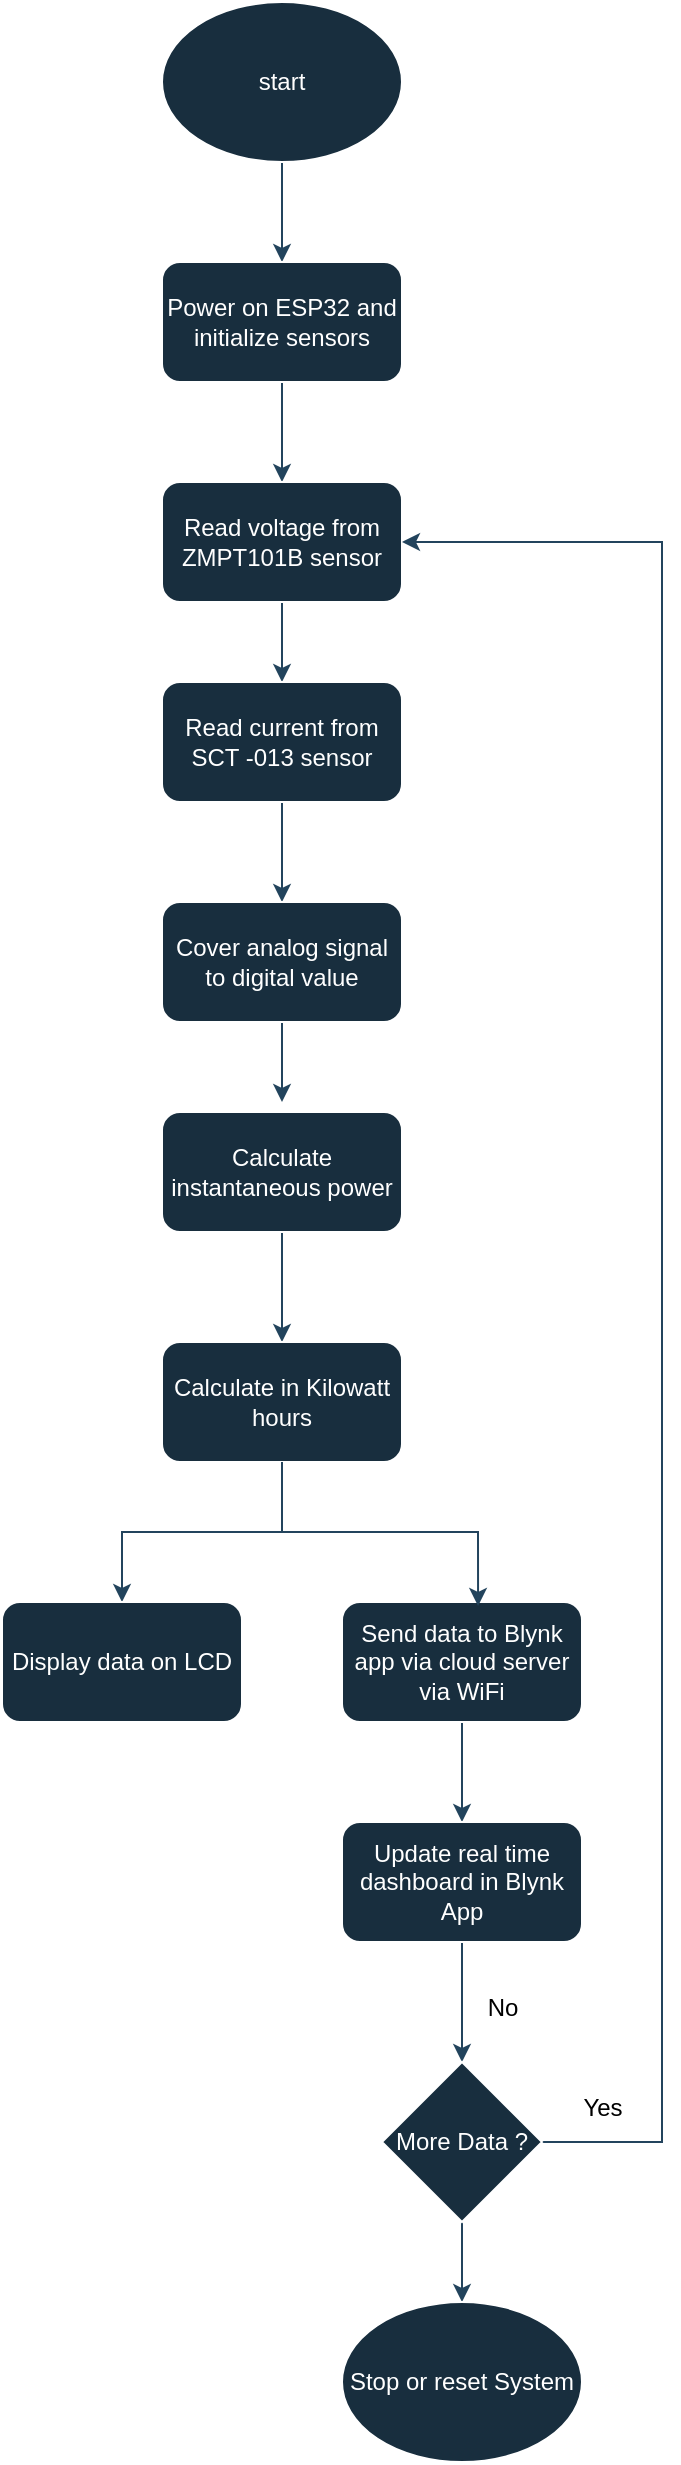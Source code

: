 <mxfile version="26.2.13">
  <diagram name="Page-1" id="aa4yKZgDvdDKpdzulhlQ">
    <mxGraphModel dx="739" dy="403" grid="1" gridSize="10" guides="1" tooltips="1" connect="1" arrows="1" fold="1" page="1" pageScale="1" pageWidth="827" pageHeight="1169" math="0" shadow="0">
      <root>
        <mxCell id="0" />
        <mxCell id="1" parent="0" />
        <mxCell id="FId6ezHOQFLvDzKGZxAF-4" style="edgeStyle=orthogonalEdgeStyle;rounded=0;orthogonalLoop=1;jettySize=auto;html=1;entryX=0.5;entryY=0;entryDx=0;entryDy=0;labelBackgroundColor=none;fontColor=default;strokeColor=#23445D;" edge="1" parent="1" source="FId6ezHOQFLvDzKGZxAF-1" target="FId6ezHOQFLvDzKGZxAF-2">
          <mxGeometry relative="1" as="geometry" />
        </mxCell>
        <mxCell id="FId6ezHOQFLvDzKGZxAF-1" value="start" style="ellipse;whiteSpace=wrap;html=1;labelBackgroundColor=none;fillColor=#182E3E;strokeColor=#FFFFFF;fontColor=#FFFFFF;" vertex="1" parent="1">
          <mxGeometry x="340" y="30" width="120" height="80" as="geometry" />
        </mxCell>
        <mxCell id="FId6ezHOQFLvDzKGZxAF-5" style="edgeStyle=orthogonalEdgeStyle;rounded=0;orthogonalLoop=1;jettySize=auto;html=1;entryX=0.5;entryY=0;entryDx=0;entryDy=0;labelBackgroundColor=none;fontColor=default;strokeColor=#23445D;" edge="1" parent="1" source="FId6ezHOQFLvDzKGZxAF-2" target="FId6ezHOQFLvDzKGZxAF-3">
          <mxGeometry relative="1" as="geometry" />
        </mxCell>
        <mxCell id="FId6ezHOQFLvDzKGZxAF-2" value="Power on ESP32 and initialize sensors" style="rounded=1;whiteSpace=wrap;html=1;labelBackgroundColor=none;fillColor=#182E3E;strokeColor=#FFFFFF;fontColor=#FFFFFF;" vertex="1" parent="1">
          <mxGeometry x="340" y="160" width="120" height="60" as="geometry" />
        </mxCell>
        <mxCell id="FId6ezHOQFLvDzKGZxAF-15" style="edgeStyle=orthogonalEdgeStyle;rounded=0;orthogonalLoop=1;jettySize=auto;html=1;exitX=0.5;exitY=1;exitDx=0;exitDy=0;entryX=0.5;entryY=0;entryDx=0;entryDy=0;labelBackgroundColor=none;fontColor=default;strokeColor=#23445D;" edge="1" parent="1" source="FId6ezHOQFLvDzKGZxAF-3" target="FId6ezHOQFLvDzKGZxAF-6">
          <mxGeometry relative="1" as="geometry" />
        </mxCell>
        <mxCell id="FId6ezHOQFLvDzKGZxAF-3" value="Read voltage from ZMPT101B sensor" style="rounded=1;whiteSpace=wrap;html=1;labelBackgroundColor=none;fillColor=#182E3E;strokeColor=#FFFFFF;fontColor=#FFFFFF;" vertex="1" parent="1">
          <mxGeometry x="340" y="270" width="120" height="60" as="geometry" />
        </mxCell>
        <mxCell id="FId6ezHOQFLvDzKGZxAF-16" style="edgeStyle=orthogonalEdgeStyle;rounded=0;orthogonalLoop=1;jettySize=auto;html=1;exitX=0.5;exitY=1;exitDx=0;exitDy=0;entryX=0.5;entryY=0;entryDx=0;entryDy=0;labelBackgroundColor=none;fontColor=default;strokeColor=#23445D;" edge="1" parent="1" source="FId6ezHOQFLvDzKGZxAF-6" target="FId6ezHOQFLvDzKGZxAF-7">
          <mxGeometry relative="1" as="geometry" />
        </mxCell>
        <mxCell id="FId6ezHOQFLvDzKGZxAF-6" value="Read current from SCT -013 sensor" style="rounded=1;whiteSpace=wrap;html=1;labelBackgroundColor=none;fillColor=#182E3E;strokeColor=#FFFFFF;fontColor=#FFFFFF;" vertex="1" parent="1">
          <mxGeometry x="340" y="370" width="120" height="60" as="geometry" />
        </mxCell>
        <mxCell id="FId6ezHOQFLvDzKGZxAF-17" style="edgeStyle=orthogonalEdgeStyle;rounded=0;orthogonalLoop=1;jettySize=auto;html=1;exitX=0.5;exitY=1;exitDx=0;exitDy=0;labelBackgroundColor=none;fontColor=default;strokeColor=#23445D;" edge="1" parent="1" source="FId6ezHOQFLvDzKGZxAF-7">
          <mxGeometry relative="1" as="geometry">
            <mxPoint x="400" y="580" as="targetPoint" />
          </mxGeometry>
        </mxCell>
        <mxCell id="FId6ezHOQFLvDzKGZxAF-7" value="Cover analog signal to digital value" style="rounded=1;whiteSpace=wrap;html=1;labelBackgroundColor=none;fillColor=#182E3E;strokeColor=#FFFFFF;fontColor=#FFFFFF;" vertex="1" parent="1">
          <mxGeometry x="340" y="480" width="120" height="60" as="geometry" />
        </mxCell>
        <mxCell id="FId6ezHOQFLvDzKGZxAF-18" style="edgeStyle=orthogonalEdgeStyle;rounded=0;orthogonalLoop=1;jettySize=auto;html=1;exitX=0.5;exitY=1;exitDx=0;exitDy=0;entryX=0.5;entryY=0;entryDx=0;entryDy=0;labelBackgroundColor=none;fontColor=default;strokeColor=#23445D;" edge="1" parent="1" source="FId6ezHOQFLvDzKGZxAF-8" target="FId6ezHOQFLvDzKGZxAF-9">
          <mxGeometry relative="1" as="geometry" />
        </mxCell>
        <mxCell id="FId6ezHOQFLvDzKGZxAF-8" value="Calculate instantaneous power" style="rounded=1;whiteSpace=wrap;html=1;labelBackgroundColor=none;fillColor=#182E3E;strokeColor=#FFFFFF;fontColor=#FFFFFF;" vertex="1" parent="1">
          <mxGeometry x="340" y="585" width="120" height="60" as="geometry" />
        </mxCell>
        <mxCell id="FId6ezHOQFLvDzKGZxAF-19" style="edgeStyle=orthogonalEdgeStyle;rounded=0;orthogonalLoop=1;jettySize=auto;html=1;exitX=0.5;exitY=1;exitDx=0;exitDy=0;entryX=0.5;entryY=0;entryDx=0;entryDy=0;labelBackgroundColor=none;fontColor=default;strokeColor=#23445D;" edge="1" parent="1" source="FId6ezHOQFLvDzKGZxAF-9" target="FId6ezHOQFLvDzKGZxAF-10">
          <mxGeometry relative="1" as="geometry" />
        </mxCell>
        <mxCell id="FId6ezHOQFLvDzKGZxAF-9" value="Calculate in Kilowatt hours" style="rounded=1;whiteSpace=wrap;html=1;labelBackgroundColor=none;fillColor=#182E3E;strokeColor=#FFFFFF;fontColor=#FFFFFF;" vertex="1" parent="1">
          <mxGeometry x="340" y="700" width="120" height="60" as="geometry" />
        </mxCell>
        <mxCell id="FId6ezHOQFLvDzKGZxAF-10" value="Display data on LCD" style="rounded=1;whiteSpace=wrap;html=1;labelBackgroundColor=none;fillColor=#182E3E;strokeColor=#FFFFFF;fontColor=#FFFFFF;" vertex="1" parent="1">
          <mxGeometry x="260" y="830" width="120" height="60" as="geometry" />
        </mxCell>
        <mxCell id="FId6ezHOQFLvDzKGZxAF-21" style="edgeStyle=orthogonalEdgeStyle;rounded=0;orthogonalLoop=1;jettySize=auto;html=1;entryX=0.5;entryY=0;entryDx=0;entryDy=0;labelBackgroundColor=none;fontColor=default;strokeColor=#23445D;" edge="1" parent="1" source="FId6ezHOQFLvDzKGZxAF-11" target="FId6ezHOQFLvDzKGZxAF-12">
          <mxGeometry relative="1" as="geometry" />
        </mxCell>
        <mxCell id="FId6ezHOQFLvDzKGZxAF-11" value="Send data to Blynk app via cloud server via WiFi" style="rounded=1;whiteSpace=wrap;html=1;labelBackgroundColor=none;fillColor=#182E3E;strokeColor=#FFFFFF;fontColor=#FFFFFF;" vertex="1" parent="1">
          <mxGeometry x="430" y="830" width="120" height="60" as="geometry" />
        </mxCell>
        <mxCell id="FId6ezHOQFLvDzKGZxAF-22" style="edgeStyle=orthogonalEdgeStyle;rounded=0;orthogonalLoop=1;jettySize=auto;html=1;exitX=0.5;exitY=1;exitDx=0;exitDy=0;entryX=0.5;entryY=0;entryDx=0;entryDy=0;labelBackgroundColor=none;fontColor=default;strokeColor=#23445D;" edge="1" parent="1" source="FId6ezHOQFLvDzKGZxAF-12" target="FId6ezHOQFLvDzKGZxAF-13">
          <mxGeometry relative="1" as="geometry" />
        </mxCell>
        <mxCell id="FId6ezHOQFLvDzKGZxAF-12" value="Update real time dashboard in Blynk App" style="rounded=1;whiteSpace=wrap;html=1;labelBackgroundColor=none;fillColor=#182E3E;strokeColor=#FFFFFF;fontColor=#FFFFFF;" vertex="1" parent="1">
          <mxGeometry x="430" y="940" width="120" height="60" as="geometry" />
        </mxCell>
        <mxCell id="FId6ezHOQFLvDzKGZxAF-23" style="edgeStyle=orthogonalEdgeStyle;rounded=0;orthogonalLoop=1;jettySize=auto;html=1;exitX=0.5;exitY=1;exitDx=0;exitDy=0;entryX=0.5;entryY=0;entryDx=0;entryDy=0;labelBackgroundColor=none;fontColor=default;strokeColor=#23445D;" edge="1" parent="1" source="FId6ezHOQFLvDzKGZxAF-13" target="FId6ezHOQFLvDzKGZxAF-14">
          <mxGeometry relative="1" as="geometry" />
        </mxCell>
        <mxCell id="FId6ezHOQFLvDzKGZxAF-25" style="edgeStyle=orthogonalEdgeStyle;rounded=0;orthogonalLoop=1;jettySize=auto;html=1;entryX=1;entryY=0.5;entryDx=0;entryDy=0;labelBackgroundColor=none;fontColor=default;strokeColor=#23445D;" edge="1" parent="1" source="FId6ezHOQFLvDzKGZxAF-13" target="FId6ezHOQFLvDzKGZxAF-3">
          <mxGeometry relative="1" as="geometry">
            <Array as="points">
              <mxPoint x="590" y="1100" />
              <mxPoint x="590" y="300" />
            </Array>
          </mxGeometry>
        </mxCell>
        <mxCell id="FId6ezHOQFLvDzKGZxAF-13" value="More Data ?" style="rhombus;whiteSpace=wrap;html=1;labelBackgroundColor=none;fillColor=#182E3E;strokeColor=#FFFFFF;fontColor=#FFFFFF;" vertex="1" parent="1">
          <mxGeometry x="450" y="1060" width="80" height="80" as="geometry" />
        </mxCell>
        <mxCell id="FId6ezHOQFLvDzKGZxAF-14" value="Stop or reset System" style="ellipse;whiteSpace=wrap;html=1;labelBackgroundColor=none;fillColor=#182E3E;strokeColor=#FFFFFF;fontColor=#FFFFFF;" vertex="1" parent="1">
          <mxGeometry x="430" y="1180" width="120" height="80" as="geometry" />
        </mxCell>
        <mxCell id="FId6ezHOQFLvDzKGZxAF-20" style="edgeStyle=orthogonalEdgeStyle;rounded=0;orthogonalLoop=1;jettySize=auto;html=1;exitX=0.5;exitY=1;exitDx=0;exitDy=0;entryX=0.567;entryY=0.033;entryDx=0;entryDy=0;entryPerimeter=0;labelBackgroundColor=none;fontColor=default;strokeColor=#23445D;" edge="1" parent="1" source="FId6ezHOQFLvDzKGZxAF-9" target="FId6ezHOQFLvDzKGZxAF-11">
          <mxGeometry relative="1" as="geometry" />
        </mxCell>
        <mxCell id="FId6ezHOQFLvDzKGZxAF-24" value="&lt;font style=&quot;color: light-dark(rgb(0, 0, 0), rgb(234, 255, 233));&quot;&gt;No&lt;/font&gt;" style="text;html=1;align=center;verticalAlign=middle;resizable=0;points=[];autosize=1;strokeColor=none;fillColor=none;labelBackgroundColor=none;fontColor=#FFFFFF;" vertex="1" parent="1">
          <mxGeometry x="490" y="1018" width="40" height="30" as="geometry" />
        </mxCell>
        <mxCell id="FId6ezHOQFLvDzKGZxAF-26" value="&lt;font style=&quot;color: light-dark(rgb(0, 0, 0), rgb(255, 255, 255));&quot;&gt;Yes&lt;/font&gt;" style="text;html=1;align=center;verticalAlign=middle;resizable=0;points=[];autosize=1;strokeColor=none;fillColor=none;labelBackgroundColor=none;fontColor=#FFFFFF;" vertex="1" parent="1">
          <mxGeometry x="540" y="1068" width="40" height="30" as="geometry" />
        </mxCell>
      </root>
    </mxGraphModel>
  </diagram>
</mxfile>
